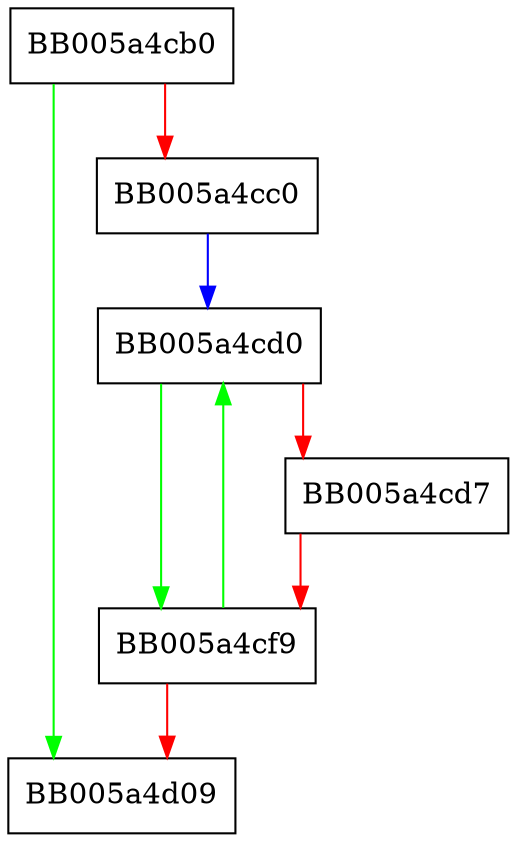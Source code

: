digraph ENGINE_register_all_DH {
  node [shape="box"];
  graph [splines=ortho];
  BB005a4cb0 -> BB005a4d09 [color="green"];
  BB005a4cb0 -> BB005a4cc0 [color="red"];
  BB005a4cc0 -> BB005a4cd0 [color="blue"];
  BB005a4cd0 -> BB005a4cf9 [color="green"];
  BB005a4cd0 -> BB005a4cd7 [color="red"];
  BB005a4cd7 -> BB005a4cf9 [color="red"];
  BB005a4cf9 -> BB005a4cd0 [color="green"];
  BB005a4cf9 -> BB005a4d09 [color="red"];
}